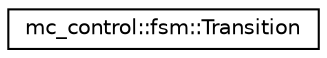 digraph "Graphical Class Hierarchy"
{
 // INTERACTIVE_SVG=YES
  edge [fontname="Helvetica",fontsize="10",labelfontname="Helvetica",labelfontsize="10"];
  node [fontname="Helvetica",fontsize="10",shape=record];
  rankdir="LR";
  Node0 [label="mc_control::fsm::Transition",height=0.2,width=0.4,color="black", fillcolor="white", style="filled",URL="$structmc__control_1_1fsm_1_1Transition.html"];
}
